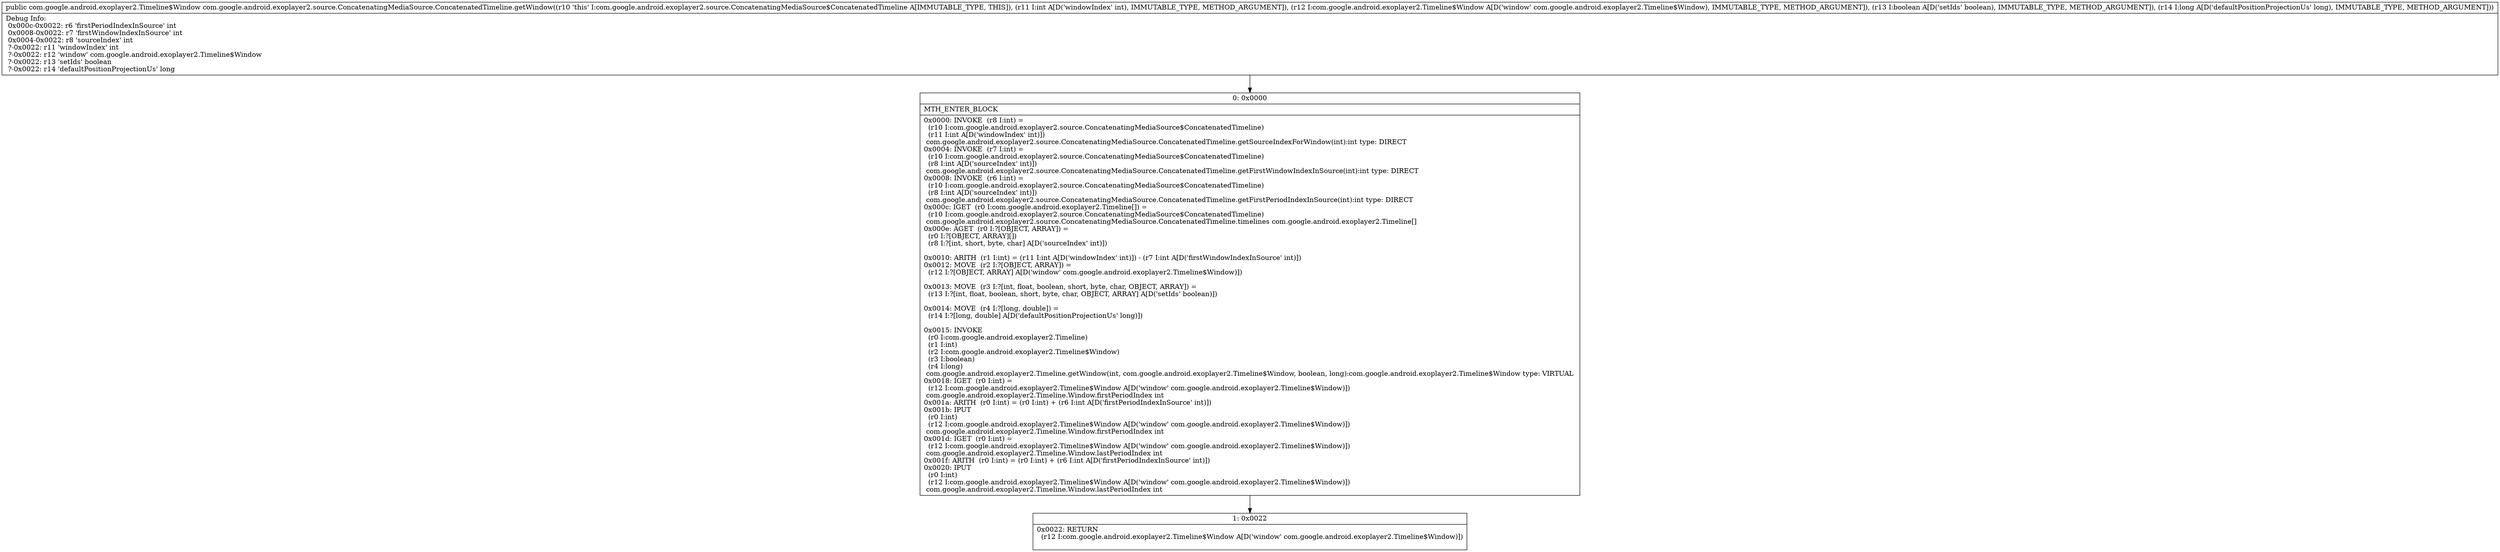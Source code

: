 digraph "CFG forcom.google.android.exoplayer2.source.ConcatenatingMediaSource.ConcatenatedTimeline.getWindow(ILcom\/google\/android\/exoplayer2\/Timeline$Window;ZJ)Lcom\/google\/android\/exoplayer2\/Timeline$Window;" {
Node_0 [shape=record,label="{0\:\ 0x0000|MTH_ENTER_BLOCK\l|0x0000: INVOKE  (r8 I:int) = \l  (r10 I:com.google.android.exoplayer2.source.ConcatenatingMediaSource$ConcatenatedTimeline)\l  (r11 I:int A[D('windowIndex' int)])\l com.google.android.exoplayer2.source.ConcatenatingMediaSource.ConcatenatedTimeline.getSourceIndexForWindow(int):int type: DIRECT \l0x0004: INVOKE  (r7 I:int) = \l  (r10 I:com.google.android.exoplayer2.source.ConcatenatingMediaSource$ConcatenatedTimeline)\l  (r8 I:int A[D('sourceIndex' int)])\l com.google.android.exoplayer2.source.ConcatenatingMediaSource.ConcatenatedTimeline.getFirstWindowIndexInSource(int):int type: DIRECT \l0x0008: INVOKE  (r6 I:int) = \l  (r10 I:com.google.android.exoplayer2.source.ConcatenatingMediaSource$ConcatenatedTimeline)\l  (r8 I:int A[D('sourceIndex' int)])\l com.google.android.exoplayer2.source.ConcatenatingMediaSource.ConcatenatedTimeline.getFirstPeriodIndexInSource(int):int type: DIRECT \l0x000c: IGET  (r0 I:com.google.android.exoplayer2.Timeline[]) = \l  (r10 I:com.google.android.exoplayer2.source.ConcatenatingMediaSource$ConcatenatedTimeline)\l com.google.android.exoplayer2.source.ConcatenatingMediaSource.ConcatenatedTimeline.timelines com.google.android.exoplayer2.Timeline[] \l0x000e: AGET  (r0 I:?[OBJECT, ARRAY]) = \l  (r0 I:?[OBJECT, ARRAY][])\l  (r8 I:?[int, short, byte, char] A[D('sourceIndex' int)])\l \l0x0010: ARITH  (r1 I:int) = (r11 I:int A[D('windowIndex' int)]) \- (r7 I:int A[D('firstWindowIndexInSource' int)]) \l0x0012: MOVE  (r2 I:?[OBJECT, ARRAY]) = \l  (r12 I:?[OBJECT, ARRAY] A[D('window' com.google.android.exoplayer2.Timeline$Window)])\l \l0x0013: MOVE  (r3 I:?[int, float, boolean, short, byte, char, OBJECT, ARRAY]) = \l  (r13 I:?[int, float, boolean, short, byte, char, OBJECT, ARRAY] A[D('setIds' boolean)])\l \l0x0014: MOVE  (r4 I:?[long, double]) = \l  (r14 I:?[long, double] A[D('defaultPositionProjectionUs' long)])\l \l0x0015: INVOKE  \l  (r0 I:com.google.android.exoplayer2.Timeline)\l  (r1 I:int)\l  (r2 I:com.google.android.exoplayer2.Timeline$Window)\l  (r3 I:boolean)\l  (r4 I:long)\l com.google.android.exoplayer2.Timeline.getWindow(int, com.google.android.exoplayer2.Timeline$Window, boolean, long):com.google.android.exoplayer2.Timeline$Window type: VIRTUAL \l0x0018: IGET  (r0 I:int) = \l  (r12 I:com.google.android.exoplayer2.Timeline$Window A[D('window' com.google.android.exoplayer2.Timeline$Window)])\l com.google.android.exoplayer2.Timeline.Window.firstPeriodIndex int \l0x001a: ARITH  (r0 I:int) = (r0 I:int) + (r6 I:int A[D('firstPeriodIndexInSource' int)]) \l0x001b: IPUT  \l  (r0 I:int)\l  (r12 I:com.google.android.exoplayer2.Timeline$Window A[D('window' com.google.android.exoplayer2.Timeline$Window)])\l com.google.android.exoplayer2.Timeline.Window.firstPeriodIndex int \l0x001d: IGET  (r0 I:int) = \l  (r12 I:com.google.android.exoplayer2.Timeline$Window A[D('window' com.google.android.exoplayer2.Timeline$Window)])\l com.google.android.exoplayer2.Timeline.Window.lastPeriodIndex int \l0x001f: ARITH  (r0 I:int) = (r0 I:int) + (r6 I:int A[D('firstPeriodIndexInSource' int)]) \l0x0020: IPUT  \l  (r0 I:int)\l  (r12 I:com.google.android.exoplayer2.Timeline$Window A[D('window' com.google.android.exoplayer2.Timeline$Window)])\l com.google.android.exoplayer2.Timeline.Window.lastPeriodIndex int \l}"];
Node_1 [shape=record,label="{1\:\ 0x0022|0x0022: RETURN  \l  (r12 I:com.google.android.exoplayer2.Timeline$Window A[D('window' com.google.android.exoplayer2.Timeline$Window)])\l \l}"];
MethodNode[shape=record,label="{public com.google.android.exoplayer2.Timeline$Window com.google.android.exoplayer2.source.ConcatenatingMediaSource.ConcatenatedTimeline.getWindow((r10 'this' I:com.google.android.exoplayer2.source.ConcatenatingMediaSource$ConcatenatedTimeline A[IMMUTABLE_TYPE, THIS]), (r11 I:int A[D('windowIndex' int), IMMUTABLE_TYPE, METHOD_ARGUMENT]), (r12 I:com.google.android.exoplayer2.Timeline$Window A[D('window' com.google.android.exoplayer2.Timeline$Window), IMMUTABLE_TYPE, METHOD_ARGUMENT]), (r13 I:boolean A[D('setIds' boolean), IMMUTABLE_TYPE, METHOD_ARGUMENT]), (r14 I:long A[D('defaultPositionProjectionUs' long), IMMUTABLE_TYPE, METHOD_ARGUMENT]))  | Debug Info:\l  0x000c\-0x0022: r6 'firstPeriodIndexInSource' int\l  0x0008\-0x0022: r7 'firstWindowIndexInSource' int\l  0x0004\-0x0022: r8 'sourceIndex' int\l  ?\-0x0022: r11 'windowIndex' int\l  ?\-0x0022: r12 'window' com.google.android.exoplayer2.Timeline$Window\l  ?\-0x0022: r13 'setIds' boolean\l  ?\-0x0022: r14 'defaultPositionProjectionUs' long\l}"];
MethodNode -> Node_0;
Node_0 -> Node_1;
}

